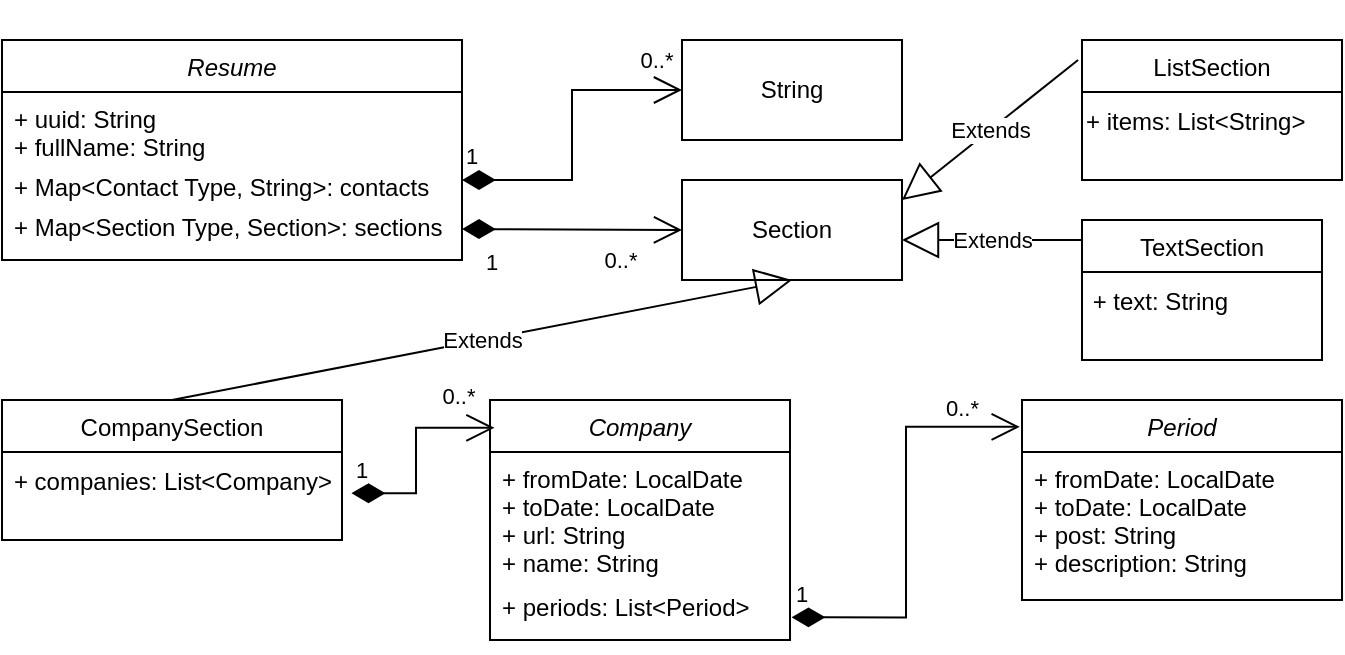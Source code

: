 <mxfile version="26.0.14">
  <diagram id="C5RBs43oDa-KdzZeNtuy" name="Page-1">
    <mxGraphModel dx="840" dy="1704" grid="1" gridSize="10" guides="1" tooltips="1" connect="1" arrows="1" fold="1" page="1" pageScale="1" pageWidth="827" pageHeight="1169" math="0" shadow="0">
      <root>
        <mxCell id="WIyWlLk6GJQsqaUBKTNV-0" />
        <mxCell id="WIyWlLk6GJQsqaUBKTNV-1" parent="WIyWlLk6GJQsqaUBKTNV-0" />
        <mxCell id="N_KWzVPEEj6wToC3YDyH-0" value="Resume" style="swimlane;fontStyle=2;align=center;verticalAlign=top;childLayout=stackLayout;horizontal=1;startSize=26;horizontalStack=0;resizeParent=1;resizeLast=0;collapsible=1;marginBottom=0;rounded=0;shadow=0;strokeWidth=1;swimlaneLine=1;" vertex="1" parent="WIyWlLk6GJQsqaUBKTNV-1">
          <mxGeometry x="20" y="10" width="230" height="110" as="geometry">
            <mxRectangle x="230" y="140" width="160" height="26" as="alternateBounds" />
          </mxGeometry>
        </mxCell>
        <mxCell id="N_KWzVPEEj6wToC3YDyH-1" value="+ uuid: String&#xa;+ fullName: String" style="text;align=left;verticalAlign=top;spacingLeft=4;spacingRight=4;overflow=hidden;rotatable=0;points=[[0,0.5],[1,0.5]];portConstraint=eastwest;" vertex="1" parent="N_KWzVPEEj6wToC3YDyH-0">
          <mxGeometry y="26" width="230" height="34" as="geometry" />
        </mxCell>
        <mxCell id="N_KWzVPEEj6wToC3YDyH-10" value="+ Map&lt;Contact Type, String&gt;: contacts&#xa;" style="text;align=left;verticalAlign=top;spacingLeft=4;spacingRight=4;overflow=hidden;rotatable=0;points=[[0,0.5],[1,0.5]];portConstraint=eastwest;" vertex="1" parent="N_KWzVPEEj6wToC3YDyH-0">
          <mxGeometry y="60" width="230" height="20" as="geometry" />
        </mxCell>
        <mxCell id="N_KWzVPEEj6wToC3YDyH-11" value="+ Map&lt;Section Type, Section&gt;: sections" style="text;align=left;verticalAlign=top;spacingLeft=4;spacingRight=4;overflow=hidden;rotatable=0;points=[[0,0.5],[1,0.5]];portConstraint=eastwest;" vertex="1" parent="N_KWzVPEEj6wToC3YDyH-0">
          <mxGeometry y="80" width="230" height="20" as="geometry" />
        </mxCell>
        <mxCell id="N_KWzVPEEj6wToC3YDyH-12" value="String" style="html=1;whiteSpace=wrap;" vertex="1" parent="WIyWlLk6GJQsqaUBKTNV-1">
          <mxGeometry x="360" y="10" width="110" height="50" as="geometry" />
        </mxCell>
        <mxCell id="N_KWzVPEEj6wToC3YDyH-13" value="1" style="endArrow=open;html=1;endSize=12;startArrow=diamondThin;startSize=14;startFill=1;edgeStyle=orthogonalEdgeStyle;align=left;verticalAlign=bottom;rounded=0;entryX=0;entryY=0.5;entryDx=0;entryDy=0;exitX=1;exitY=0.5;exitDx=0;exitDy=0;" edge="1" parent="WIyWlLk6GJQsqaUBKTNV-1" source="N_KWzVPEEj6wToC3YDyH-10" target="N_KWzVPEEj6wToC3YDyH-12">
          <mxGeometry x="-1" y="3" relative="1" as="geometry">
            <mxPoint x="340" y="110" as="sourcePoint" />
            <mxPoint x="500" y="110" as="targetPoint" />
          </mxGeometry>
        </mxCell>
        <mxCell id="N_KWzVPEEj6wToC3YDyH-14" value="0..*" style="edgeLabel;html=1;align=center;verticalAlign=middle;resizable=0;points=[];" vertex="1" connectable="0" parent="N_KWzVPEEj6wToC3YDyH-13">
          <mxGeometry x="0.842" y="1" relative="1" as="geometry">
            <mxPoint x="-1" y="-14" as="offset" />
          </mxGeometry>
        </mxCell>
        <mxCell id="N_KWzVPEEj6wToC3YDyH-17" value="0..*" style="edgeLabel;html=1;align=center;verticalAlign=middle;resizable=0;points=[];" vertex="1" connectable="0" parent="N_KWzVPEEj6wToC3YDyH-13">
          <mxGeometry x="0.842" y="1" relative="1" as="geometry">
            <mxPoint x="-19" y="86" as="offset" />
          </mxGeometry>
        </mxCell>
        <mxCell id="N_KWzVPEEj6wToC3YDyH-15" value="Section" style="html=1;whiteSpace=wrap;" vertex="1" parent="WIyWlLk6GJQsqaUBKTNV-1">
          <mxGeometry x="360" y="80" width="110" height="50" as="geometry" />
        </mxCell>
        <mxCell id="N_KWzVPEEj6wToC3YDyH-18" value="1" style="endArrow=open;html=1;endSize=12;startArrow=diamondThin;startSize=14;startFill=1;edgeStyle=orthogonalEdgeStyle;align=left;verticalAlign=bottom;rounded=0;entryX=0;entryY=0.5;entryDx=0;entryDy=0;" edge="1" parent="WIyWlLk6GJQsqaUBKTNV-1" target="N_KWzVPEEj6wToC3YDyH-15">
          <mxGeometry x="-0.816" y="-25" relative="1" as="geometry">
            <mxPoint x="250" y="104.5" as="sourcePoint" />
            <mxPoint x="370" y="105" as="targetPoint" />
            <mxPoint as="offset" />
          </mxGeometry>
        </mxCell>
        <mxCell id="N_KWzVPEEj6wToC3YDyH-22" value="Extends" style="endArrow=block;endSize=16;endFill=0;html=1;rounded=0;entryX=0.427;entryY=1;entryDx=0;entryDy=0;entryPerimeter=0;exitX=0;exitY=0.143;exitDx=0;exitDy=0;exitPerimeter=0;" edge="1" parent="WIyWlLk6GJQsqaUBKTNV-1" source="N_KWzVPEEj6wToC3YDyH-26">
          <mxGeometry width="160" relative="1" as="geometry">
            <mxPoint x="158.03" y="180" as="sourcePoint" />
            <mxPoint x="470" y="110" as="targetPoint" />
          </mxGeometry>
        </mxCell>
        <mxCell id="N_KWzVPEEj6wToC3YDyH-23" value="Extends" style="endArrow=block;endSize=16;endFill=0;html=1;rounded=0;exitX=-0.015;exitY=0.143;exitDx=0;exitDy=0;exitPerimeter=0;" edge="1" parent="WIyWlLk6GJQsqaUBKTNV-1" source="N_KWzVPEEj6wToC3YDyH-29">
          <mxGeometry width="160" relative="1" as="geometry">
            <mxPoint x="540" y="40" as="sourcePoint" />
            <mxPoint x="470.001" y="90" as="targetPoint" />
          </mxGeometry>
        </mxCell>
        <mxCell id="N_KWzVPEEj6wToC3YDyH-24" value="Extends" style="endArrow=block;endSize=16;endFill=0;html=1;rounded=0;exitX=0.5;exitY=0;exitDx=0;exitDy=0;entryX=0.5;entryY=1;entryDx=0;entryDy=0;" edge="1" parent="WIyWlLk6GJQsqaUBKTNV-1" source="N_KWzVPEEj6wToC3YDyH-25" target="N_KWzVPEEj6wToC3YDyH-15">
          <mxGeometry width="160" relative="1" as="geometry">
            <mxPoint x="404.02" y="199" as="sourcePoint" />
            <mxPoint x="560" y="180" as="targetPoint" />
          </mxGeometry>
        </mxCell>
        <mxCell id="N_KWzVPEEj6wToC3YDyH-25" value="CompanySection" style="swimlane;fontStyle=0;align=center;verticalAlign=top;childLayout=stackLayout;horizontal=1;startSize=26;horizontalStack=0;resizeParent=1;resizeLast=0;collapsible=1;marginBottom=0;rounded=0;shadow=0;strokeWidth=1;strokeColor=default;" vertex="1" parent="WIyWlLk6GJQsqaUBKTNV-1">
          <mxGeometry x="20" y="190" width="170" height="70" as="geometry">
            <mxRectangle x="340" y="380" width="170" height="26" as="alternateBounds" />
          </mxGeometry>
        </mxCell>
        <mxCell id="N_KWzVPEEj6wToC3YDyH-28" value="&lt;div style=&quot;text-align: left;&quot;&gt;&lt;span style=&quot;background-color: transparent;&quot;&gt;+ companies: List&amp;lt;Company&amp;gt;&lt;/span&gt;&lt;/div&gt;" style="text;html=1;align=center;verticalAlign=middle;resizable=0;points=[];autosize=1;strokeColor=none;fillColor=none;" vertex="1" parent="N_KWzVPEEj6wToC3YDyH-25">
          <mxGeometry y="26" width="170" height="30" as="geometry" />
        </mxCell>
        <mxCell id="N_KWzVPEEj6wToC3YDyH-26" value="TextSection" style="swimlane;fontStyle=0;align=center;verticalAlign=top;childLayout=stackLayout;horizontal=1;startSize=26;horizontalStack=0;resizeParent=1;resizeLast=0;collapsible=1;marginBottom=0;rounded=0;shadow=0;strokeWidth=1;strokeColor=default;" vertex="1" parent="WIyWlLk6GJQsqaUBKTNV-1">
          <mxGeometry x="560" y="100" width="120" height="70" as="geometry">
            <mxRectangle x="340" y="380" width="170" height="26" as="alternateBounds" />
          </mxGeometry>
        </mxCell>
        <mxCell id="N_KWzVPEEj6wToC3YDyH-27" value="&amp;nbsp;+ text: String" style="text;html=1;align=left;verticalAlign=middle;resizable=0;points=[];autosize=1;strokeColor=none;fillColor=none;" vertex="1" parent="N_KWzVPEEj6wToC3YDyH-26">
          <mxGeometry y="26" width="120" height="30" as="geometry" />
        </mxCell>
        <mxCell id="N_KWzVPEEj6wToC3YDyH-29" value="ListSection" style="swimlane;fontStyle=0;align=center;verticalAlign=top;childLayout=stackLayout;horizontal=1;startSize=26;horizontalStack=0;resizeParent=1;resizeLast=0;collapsible=1;marginBottom=0;rounded=0;shadow=0;strokeWidth=1;strokeColor=default;" vertex="1" parent="WIyWlLk6GJQsqaUBKTNV-1">
          <mxGeometry x="560" y="10" width="130" height="70" as="geometry">
            <mxRectangle x="340" y="380" width="170" height="26" as="alternateBounds" />
          </mxGeometry>
        </mxCell>
        <mxCell id="N_KWzVPEEj6wToC3YDyH-30" value="+ items: List&amp;lt;String&amp;gt;" style="text;html=1;align=left;verticalAlign=middle;resizable=0;points=[];autosize=1;strokeColor=none;fillColor=none;" vertex="1" parent="N_KWzVPEEj6wToC3YDyH-29">
          <mxGeometry y="26" width="130" height="30" as="geometry" />
        </mxCell>
        <mxCell id="N_KWzVPEEj6wToC3YDyH-33" value="Company" style="swimlane;fontStyle=2;align=center;verticalAlign=top;childLayout=stackLayout;horizontal=1;startSize=26;horizontalStack=0;resizeParent=1;resizeLast=0;collapsible=1;marginBottom=0;rounded=0;shadow=0;strokeWidth=1;swimlaneLine=1;" vertex="1" parent="WIyWlLk6GJQsqaUBKTNV-1">
          <mxGeometry x="264" y="190" width="150" height="120" as="geometry">
            <mxRectangle x="230" y="140" width="160" height="26" as="alternateBounds" />
          </mxGeometry>
        </mxCell>
        <mxCell id="N_KWzVPEEj6wToC3YDyH-34" value="+ fromDate: LocalDate&#xa;+ toDate: LocalDate&#xa;+ url: String&#xa;+ name: String&#xa;" style="text;align=left;verticalAlign=top;spacingLeft=4;spacingRight=4;overflow=hidden;rotatable=0;points=[[0,0.5],[1,0.5]];portConstraint=eastwest;" vertex="1" parent="N_KWzVPEEj6wToC3YDyH-33">
          <mxGeometry y="26" width="150" height="64" as="geometry" />
        </mxCell>
        <mxCell id="N_KWzVPEEj6wToC3YDyH-36" value="+ periods: List&lt;Period&gt;&#xa;" style="text;align=left;verticalAlign=top;spacingLeft=4;spacingRight=4;overflow=hidden;rotatable=0;points=[[0,0.5],[1,0.5]];portConstraint=eastwest;" vertex="1" parent="N_KWzVPEEj6wToC3YDyH-33">
          <mxGeometry y="90" width="150" height="20" as="geometry" />
        </mxCell>
        <mxCell id="N_KWzVPEEj6wToC3YDyH-37" value="Period" style="swimlane;fontStyle=2;align=center;verticalAlign=top;childLayout=stackLayout;horizontal=1;startSize=26;horizontalStack=0;resizeParent=1;resizeLast=0;collapsible=1;marginBottom=0;rounded=0;shadow=0;strokeWidth=1;swimlaneLine=1;" vertex="1" parent="WIyWlLk6GJQsqaUBKTNV-1">
          <mxGeometry x="530" y="190" width="160" height="100" as="geometry">
            <mxRectangle x="230" y="140" width="160" height="26" as="alternateBounds" />
          </mxGeometry>
        </mxCell>
        <mxCell id="N_KWzVPEEj6wToC3YDyH-38" value="+ fromDate: LocalDate&#xa;+ toDate: LocalDate&#xa;+ post: String&#xa;+ description: String&#xa;" style="text;align=left;verticalAlign=top;spacingLeft=4;spacingRight=4;overflow=hidden;rotatable=0;points=[[0,0.5],[1,0.5]];portConstraint=eastwest;" vertex="1" parent="N_KWzVPEEj6wToC3YDyH-37">
          <mxGeometry y="26" width="160" height="64" as="geometry" />
        </mxCell>
        <mxCell id="N_KWzVPEEj6wToC3YDyH-43" value="0..*" style="edgeLabel;html=1;align=center;verticalAlign=middle;resizable=0;points=[];" vertex="1" connectable="0" parent="WIyWlLk6GJQsqaUBKTNV-1">
          <mxGeometry x="357.105" y="-10" as="geometry">
            <mxPoint x="-109" y="198" as="offset" />
          </mxGeometry>
        </mxCell>
        <mxCell id="N_KWzVPEEj6wToC3YDyH-45" value="&lt;span style=&quot;color: rgb(0, 0, 0); font-family: Helvetica; font-size: 11px; font-style: normal; font-variant-ligatures: normal; font-variant-caps: normal; font-weight: 400; letter-spacing: normal; orphans: 2; text-align: center; text-indent: 0px; text-transform: none; widows: 2; word-spacing: 0px; -webkit-text-stroke-width: 0px; white-space: nowrap; background-color: rgb(255, 255, 255); text-decoration-thickness: initial; text-decoration-style: initial; text-decoration-color: initial; display: inline !important; float: none;&quot;&gt;0..*&lt;/span&gt;" style="text;whiteSpace=wrap;html=1;" vertex="1" parent="WIyWlLk6GJQsqaUBKTNV-1">
          <mxGeometry x="490" y="180" width="30" height="20" as="geometry" />
        </mxCell>
        <mxCell id="N_KWzVPEEj6wToC3YDyH-48" value="1" style="endArrow=open;html=1;endSize=12;startArrow=diamondThin;startSize=14;startFill=1;edgeStyle=orthogonalEdgeStyle;align=left;verticalAlign=bottom;rounded=0;entryX=-0.007;entryY=0.134;entryDx=0;entryDy=0;entryPerimeter=0;exitX=1.005;exitY=0.934;exitDx=0;exitDy=0;exitPerimeter=0;" edge="1" parent="WIyWlLk6GJQsqaUBKTNV-1" source="N_KWzVPEEj6wToC3YDyH-36" target="N_KWzVPEEj6wToC3YDyH-37">
          <mxGeometry x="-1" y="3" relative="1" as="geometry">
            <mxPoint x="440" y="380" as="sourcePoint" />
            <mxPoint x="570" y="340" as="targetPoint" />
          </mxGeometry>
        </mxCell>
        <mxCell id="N_KWzVPEEj6wToC3YDyH-42" value="1" style="endArrow=open;html=1;endSize=12;startArrow=diamondThin;startSize=14;startFill=1;edgeStyle=orthogonalEdgeStyle;align=left;verticalAlign=bottom;rounded=0;entryX=0.015;entryY=0.116;entryDx=0;entryDy=0;entryPerimeter=0;exitX=1.028;exitY=0.686;exitDx=0;exitDy=0;exitPerimeter=0;" edge="1" parent="WIyWlLk6GJQsqaUBKTNV-1" source="N_KWzVPEEj6wToC3YDyH-28" target="N_KWzVPEEj6wToC3YDyH-33">
          <mxGeometry x="-1" y="3" relative="1" as="geometry">
            <mxPoint x="190" y="190" as="sourcePoint" />
            <mxPoint x="350" y="190" as="targetPoint" />
          </mxGeometry>
        </mxCell>
      </root>
    </mxGraphModel>
  </diagram>
</mxfile>
